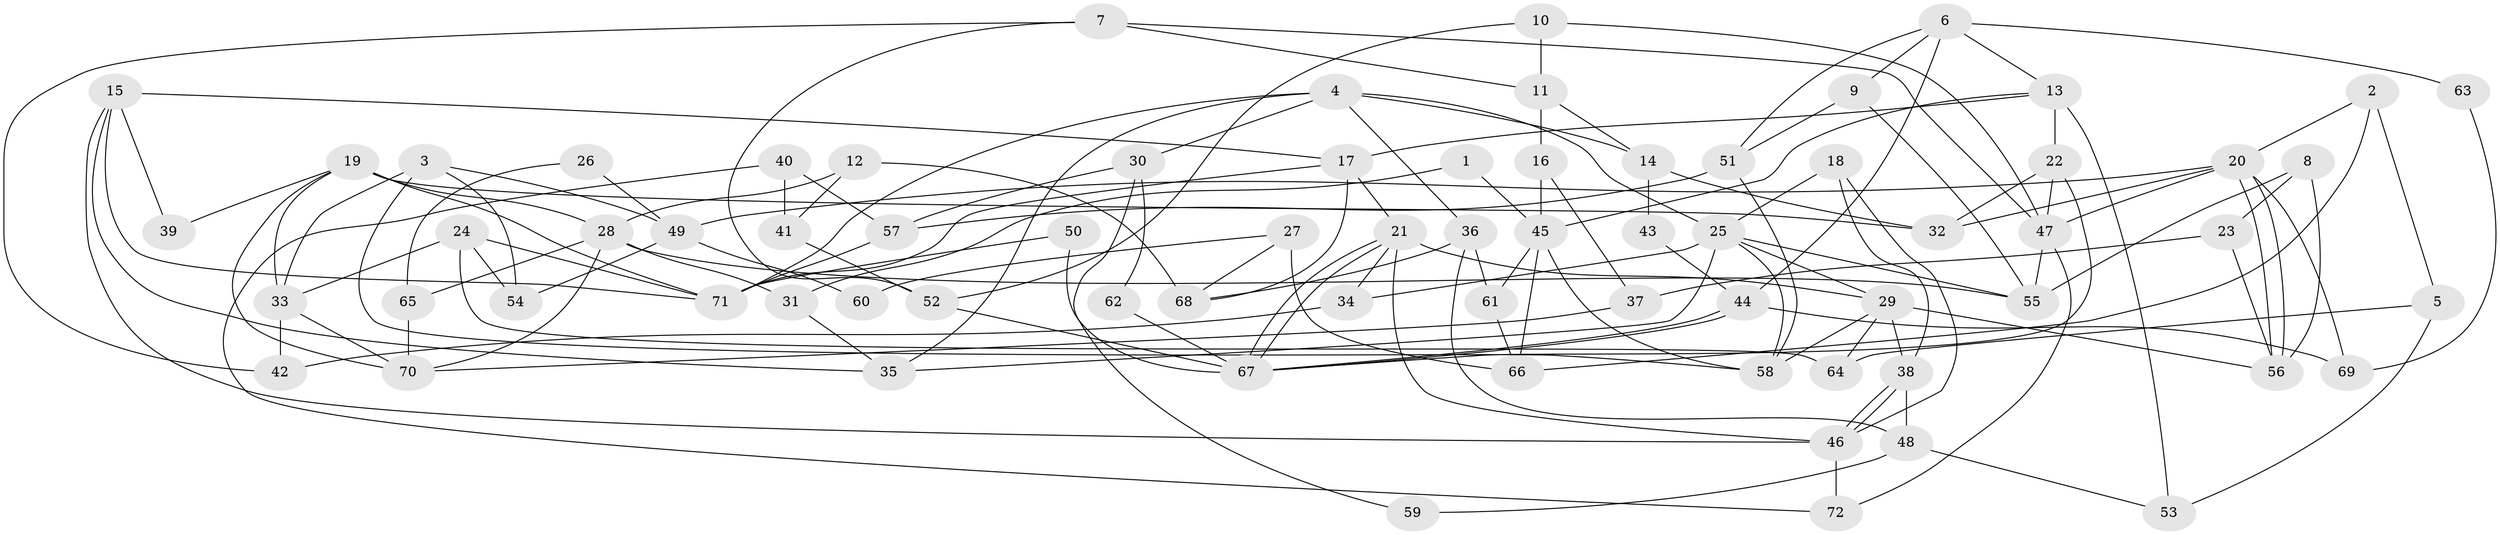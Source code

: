 // Generated by graph-tools (version 1.1) at 2025/15/03/09/25 04:15:13]
// undirected, 72 vertices, 144 edges
graph export_dot {
graph [start="1"]
  node [color=gray90,style=filled];
  1;
  2;
  3;
  4;
  5;
  6;
  7;
  8;
  9;
  10;
  11;
  12;
  13;
  14;
  15;
  16;
  17;
  18;
  19;
  20;
  21;
  22;
  23;
  24;
  25;
  26;
  27;
  28;
  29;
  30;
  31;
  32;
  33;
  34;
  35;
  36;
  37;
  38;
  39;
  40;
  41;
  42;
  43;
  44;
  45;
  46;
  47;
  48;
  49;
  50;
  51;
  52;
  53;
  54;
  55;
  56;
  57;
  58;
  59;
  60;
  61;
  62;
  63;
  64;
  65;
  66;
  67;
  68;
  69;
  70;
  71;
  72;
  1 -- 45;
  1 -- 31;
  2 -- 66;
  2 -- 20;
  2 -- 5;
  3 -- 58;
  3 -- 49;
  3 -- 33;
  3 -- 54;
  4 -- 71;
  4 -- 35;
  4 -- 14;
  4 -- 25;
  4 -- 30;
  4 -- 36;
  5 -- 53;
  5 -- 64;
  6 -- 13;
  6 -- 51;
  6 -- 9;
  6 -- 44;
  6 -- 63;
  7 -- 11;
  7 -- 47;
  7 -- 42;
  7 -- 52;
  8 -- 55;
  8 -- 56;
  8 -- 23;
  9 -- 55;
  9 -- 51;
  10 -- 47;
  10 -- 52;
  10 -- 11;
  11 -- 16;
  11 -- 14;
  12 -- 41;
  12 -- 28;
  12 -- 68;
  13 -- 22;
  13 -- 17;
  13 -- 45;
  13 -- 53;
  14 -- 32;
  14 -- 43;
  15 -- 71;
  15 -- 46;
  15 -- 17;
  15 -- 35;
  15 -- 39;
  16 -- 37;
  16 -- 45;
  17 -- 21;
  17 -- 68;
  17 -- 71;
  18 -- 25;
  18 -- 46;
  18 -- 38;
  19 -- 33;
  19 -- 32;
  19 -- 28;
  19 -- 39;
  19 -- 70;
  19 -- 71;
  20 -- 56;
  20 -- 56;
  20 -- 32;
  20 -- 47;
  20 -- 49;
  20 -- 69;
  21 -- 67;
  21 -- 67;
  21 -- 29;
  21 -- 34;
  21 -- 46;
  22 -- 67;
  22 -- 47;
  22 -- 32;
  23 -- 56;
  23 -- 37;
  24 -- 71;
  24 -- 33;
  24 -- 54;
  24 -- 64;
  25 -- 29;
  25 -- 34;
  25 -- 35;
  25 -- 55;
  25 -- 58;
  26 -- 65;
  26 -- 49;
  27 -- 68;
  27 -- 66;
  27 -- 60;
  28 -- 70;
  28 -- 31;
  28 -- 55;
  28 -- 65;
  29 -- 64;
  29 -- 38;
  29 -- 56;
  29 -- 58;
  30 -- 57;
  30 -- 59;
  30 -- 62;
  31 -- 35;
  33 -- 42;
  33 -- 70;
  34 -- 42;
  36 -- 68;
  36 -- 48;
  36 -- 61;
  37 -- 70;
  38 -- 46;
  38 -- 46;
  38 -- 48;
  40 -- 57;
  40 -- 72;
  40 -- 41;
  41 -- 52;
  43 -- 44;
  44 -- 67;
  44 -- 67;
  44 -- 69;
  45 -- 58;
  45 -- 61;
  45 -- 66;
  46 -- 72;
  47 -- 55;
  47 -- 72;
  48 -- 53;
  48 -- 59;
  49 -- 54;
  49 -- 60;
  50 -- 71;
  50 -- 67;
  51 -- 58;
  51 -- 57;
  52 -- 67;
  57 -- 71;
  61 -- 66;
  62 -- 67;
  63 -- 69;
  65 -- 70;
}
